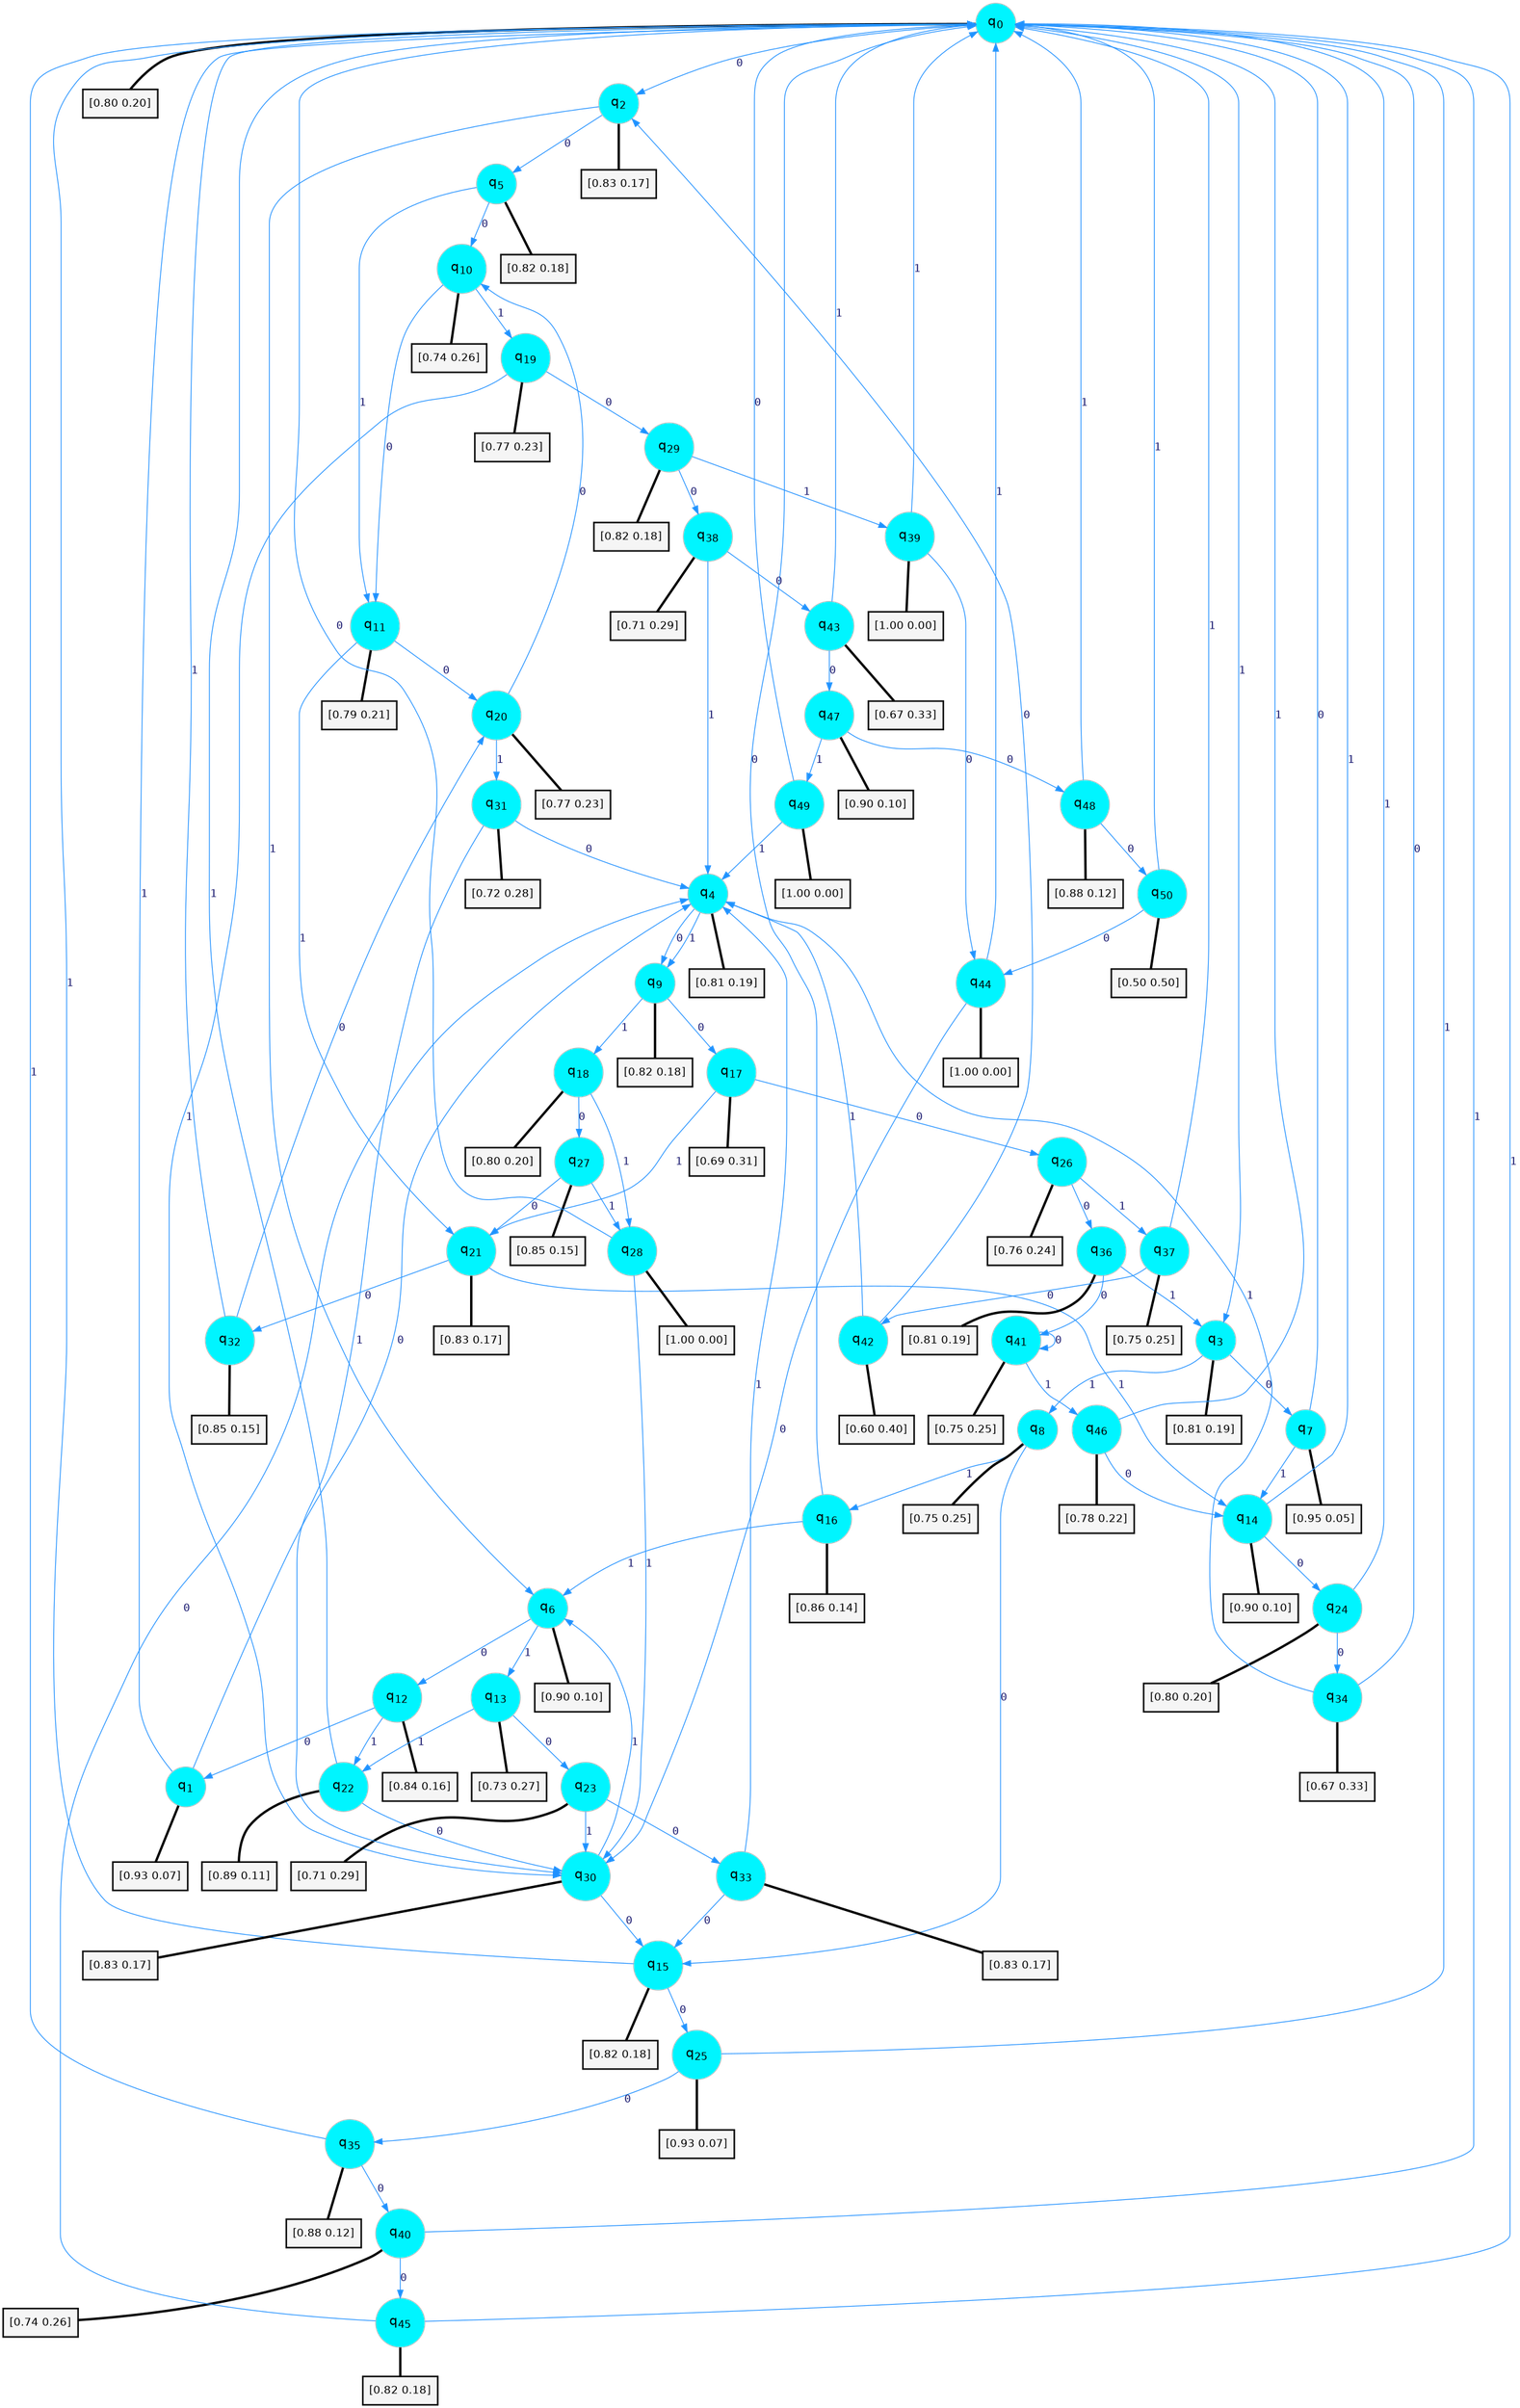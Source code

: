 digraph G {
graph [
bgcolor=transparent, dpi=300, rankdir=TD, size="40,25"];
node [
color=gray, fillcolor=turquoise1, fontcolor=black, fontname=Helvetica, fontsize=16, fontweight=bold, shape=circle, style=filled];
edge [
arrowsize=1, color=dodgerblue1, fontcolor=midnightblue, fontname=courier, fontweight=bold, penwidth=1, style=solid, weight=20];
0[label=<q<SUB>0</SUB>>];
1[label=<q<SUB>1</SUB>>];
2[label=<q<SUB>2</SUB>>];
3[label=<q<SUB>3</SUB>>];
4[label=<q<SUB>4</SUB>>];
5[label=<q<SUB>5</SUB>>];
6[label=<q<SUB>6</SUB>>];
7[label=<q<SUB>7</SUB>>];
8[label=<q<SUB>8</SUB>>];
9[label=<q<SUB>9</SUB>>];
10[label=<q<SUB>10</SUB>>];
11[label=<q<SUB>11</SUB>>];
12[label=<q<SUB>12</SUB>>];
13[label=<q<SUB>13</SUB>>];
14[label=<q<SUB>14</SUB>>];
15[label=<q<SUB>15</SUB>>];
16[label=<q<SUB>16</SUB>>];
17[label=<q<SUB>17</SUB>>];
18[label=<q<SUB>18</SUB>>];
19[label=<q<SUB>19</SUB>>];
20[label=<q<SUB>20</SUB>>];
21[label=<q<SUB>21</SUB>>];
22[label=<q<SUB>22</SUB>>];
23[label=<q<SUB>23</SUB>>];
24[label=<q<SUB>24</SUB>>];
25[label=<q<SUB>25</SUB>>];
26[label=<q<SUB>26</SUB>>];
27[label=<q<SUB>27</SUB>>];
28[label=<q<SUB>28</SUB>>];
29[label=<q<SUB>29</SUB>>];
30[label=<q<SUB>30</SUB>>];
31[label=<q<SUB>31</SUB>>];
32[label=<q<SUB>32</SUB>>];
33[label=<q<SUB>33</SUB>>];
34[label=<q<SUB>34</SUB>>];
35[label=<q<SUB>35</SUB>>];
36[label=<q<SUB>36</SUB>>];
37[label=<q<SUB>37</SUB>>];
38[label=<q<SUB>38</SUB>>];
39[label=<q<SUB>39</SUB>>];
40[label=<q<SUB>40</SUB>>];
41[label=<q<SUB>41</SUB>>];
42[label=<q<SUB>42</SUB>>];
43[label=<q<SUB>43</SUB>>];
44[label=<q<SUB>44</SUB>>];
45[label=<q<SUB>45</SUB>>];
46[label=<q<SUB>46</SUB>>];
47[label=<q<SUB>47</SUB>>];
48[label=<q<SUB>48</SUB>>];
49[label=<q<SUB>49</SUB>>];
50[label=<q<SUB>50</SUB>>];
51[label="[0.80 0.20]", shape=box,fontcolor=black, fontname=Helvetica, fontsize=14, penwidth=2, fillcolor=whitesmoke,color=black];
52[label="[0.93 0.07]", shape=box,fontcolor=black, fontname=Helvetica, fontsize=14, penwidth=2, fillcolor=whitesmoke,color=black];
53[label="[0.83 0.17]", shape=box,fontcolor=black, fontname=Helvetica, fontsize=14, penwidth=2, fillcolor=whitesmoke,color=black];
54[label="[0.81 0.19]", shape=box,fontcolor=black, fontname=Helvetica, fontsize=14, penwidth=2, fillcolor=whitesmoke,color=black];
55[label="[0.81 0.19]", shape=box,fontcolor=black, fontname=Helvetica, fontsize=14, penwidth=2, fillcolor=whitesmoke,color=black];
56[label="[0.82 0.18]", shape=box,fontcolor=black, fontname=Helvetica, fontsize=14, penwidth=2, fillcolor=whitesmoke,color=black];
57[label="[0.90 0.10]", shape=box,fontcolor=black, fontname=Helvetica, fontsize=14, penwidth=2, fillcolor=whitesmoke,color=black];
58[label="[0.95 0.05]", shape=box,fontcolor=black, fontname=Helvetica, fontsize=14, penwidth=2, fillcolor=whitesmoke,color=black];
59[label="[0.75 0.25]", shape=box,fontcolor=black, fontname=Helvetica, fontsize=14, penwidth=2, fillcolor=whitesmoke,color=black];
60[label="[0.82 0.18]", shape=box,fontcolor=black, fontname=Helvetica, fontsize=14, penwidth=2, fillcolor=whitesmoke,color=black];
61[label="[0.74 0.26]", shape=box,fontcolor=black, fontname=Helvetica, fontsize=14, penwidth=2, fillcolor=whitesmoke,color=black];
62[label="[0.79 0.21]", shape=box,fontcolor=black, fontname=Helvetica, fontsize=14, penwidth=2, fillcolor=whitesmoke,color=black];
63[label="[0.84 0.16]", shape=box,fontcolor=black, fontname=Helvetica, fontsize=14, penwidth=2, fillcolor=whitesmoke,color=black];
64[label="[0.73 0.27]", shape=box,fontcolor=black, fontname=Helvetica, fontsize=14, penwidth=2, fillcolor=whitesmoke,color=black];
65[label="[0.90 0.10]", shape=box,fontcolor=black, fontname=Helvetica, fontsize=14, penwidth=2, fillcolor=whitesmoke,color=black];
66[label="[0.82 0.18]", shape=box,fontcolor=black, fontname=Helvetica, fontsize=14, penwidth=2, fillcolor=whitesmoke,color=black];
67[label="[0.86 0.14]", shape=box,fontcolor=black, fontname=Helvetica, fontsize=14, penwidth=2, fillcolor=whitesmoke,color=black];
68[label="[0.69 0.31]", shape=box,fontcolor=black, fontname=Helvetica, fontsize=14, penwidth=2, fillcolor=whitesmoke,color=black];
69[label="[0.80 0.20]", shape=box,fontcolor=black, fontname=Helvetica, fontsize=14, penwidth=2, fillcolor=whitesmoke,color=black];
70[label="[0.77 0.23]", shape=box,fontcolor=black, fontname=Helvetica, fontsize=14, penwidth=2, fillcolor=whitesmoke,color=black];
71[label="[0.77 0.23]", shape=box,fontcolor=black, fontname=Helvetica, fontsize=14, penwidth=2, fillcolor=whitesmoke,color=black];
72[label="[0.83 0.17]", shape=box,fontcolor=black, fontname=Helvetica, fontsize=14, penwidth=2, fillcolor=whitesmoke,color=black];
73[label="[0.89 0.11]", shape=box,fontcolor=black, fontname=Helvetica, fontsize=14, penwidth=2, fillcolor=whitesmoke,color=black];
74[label="[0.71 0.29]", shape=box,fontcolor=black, fontname=Helvetica, fontsize=14, penwidth=2, fillcolor=whitesmoke,color=black];
75[label="[0.80 0.20]", shape=box,fontcolor=black, fontname=Helvetica, fontsize=14, penwidth=2, fillcolor=whitesmoke,color=black];
76[label="[0.93 0.07]", shape=box,fontcolor=black, fontname=Helvetica, fontsize=14, penwidth=2, fillcolor=whitesmoke,color=black];
77[label="[0.76 0.24]", shape=box,fontcolor=black, fontname=Helvetica, fontsize=14, penwidth=2, fillcolor=whitesmoke,color=black];
78[label="[0.85 0.15]", shape=box,fontcolor=black, fontname=Helvetica, fontsize=14, penwidth=2, fillcolor=whitesmoke,color=black];
79[label="[1.00 0.00]", shape=box,fontcolor=black, fontname=Helvetica, fontsize=14, penwidth=2, fillcolor=whitesmoke,color=black];
80[label="[0.82 0.18]", shape=box,fontcolor=black, fontname=Helvetica, fontsize=14, penwidth=2, fillcolor=whitesmoke,color=black];
81[label="[0.83 0.17]", shape=box,fontcolor=black, fontname=Helvetica, fontsize=14, penwidth=2, fillcolor=whitesmoke,color=black];
82[label="[0.72 0.28]", shape=box,fontcolor=black, fontname=Helvetica, fontsize=14, penwidth=2, fillcolor=whitesmoke,color=black];
83[label="[0.85 0.15]", shape=box,fontcolor=black, fontname=Helvetica, fontsize=14, penwidth=2, fillcolor=whitesmoke,color=black];
84[label="[0.83 0.17]", shape=box,fontcolor=black, fontname=Helvetica, fontsize=14, penwidth=2, fillcolor=whitesmoke,color=black];
85[label="[0.67 0.33]", shape=box,fontcolor=black, fontname=Helvetica, fontsize=14, penwidth=2, fillcolor=whitesmoke,color=black];
86[label="[0.88 0.12]", shape=box,fontcolor=black, fontname=Helvetica, fontsize=14, penwidth=2, fillcolor=whitesmoke,color=black];
87[label="[0.81 0.19]", shape=box,fontcolor=black, fontname=Helvetica, fontsize=14, penwidth=2, fillcolor=whitesmoke,color=black];
88[label="[0.75 0.25]", shape=box,fontcolor=black, fontname=Helvetica, fontsize=14, penwidth=2, fillcolor=whitesmoke,color=black];
89[label="[0.71 0.29]", shape=box,fontcolor=black, fontname=Helvetica, fontsize=14, penwidth=2, fillcolor=whitesmoke,color=black];
90[label="[1.00 0.00]", shape=box,fontcolor=black, fontname=Helvetica, fontsize=14, penwidth=2, fillcolor=whitesmoke,color=black];
91[label="[0.74 0.26]", shape=box,fontcolor=black, fontname=Helvetica, fontsize=14, penwidth=2, fillcolor=whitesmoke,color=black];
92[label="[0.75 0.25]", shape=box,fontcolor=black, fontname=Helvetica, fontsize=14, penwidth=2, fillcolor=whitesmoke,color=black];
93[label="[0.60 0.40]", shape=box,fontcolor=black, fontname=Helvetica, fontsize=14, penwidth=2, fillcolor=whitesmoke,color=black];
94[label="[0.67 0.33]", shape=box,fontcolor=black, fontname=Helvetica, fontsize=14, penwidth=2, fillcolor=whitesmoke,color=black];
95[label="[1.00 0.00]", shape=box,fontcolor=black, fontname=Helvetica, fontsize=14, penwidth=2, fillcolor=whitesmoke,color=black];
96[label="[0.82 0.18]", shape=box,fontcolor=black, fontname=Helvetica, fontsize=14, penwidth=2, fillcolor=whitesmoke,color=black];
97[label="[0.78 0.22]", shape=box,fontcolor=black, fontname=Helvetica, fontsize=14, penwidth=2, fillcolor=whitesmoke,color=black];
98[label="[0.90 0.10]", shape=box,fontcolor=black, fontname=Helvetica, fontsize=14, penwidth=2, fillcolor=whitesmoke,color=black];
99[label="[0.88 0.12]", shape=box,fontcolor=black, fontname=Helvetica, fontsize=14, penwidth=2, fillcolor=whitesmoke,color=black];
100[label="[1.00 0.00]", shape=box,fontcolor=black, fontname=Helvetica, fontsize=14, penwidth=2, fillcolor=whitesmoke,color=black];
101[label="[0.50 0.50]", shape=box,fontcolor=black, fontname=Helvetica, fontsize=14, penwidth=2, fillcolor=whitesmoke,color=black];
0->2 [label=0];
0->3 [label=1];
0->51 [arrowhead=none, penwidth=3,color=black];
1->4 [label=0];
1->0 [label=1];
1->52 [arrowhead=none, penwidth=3,color=black];
2->5 [label=0];
2->6 [label=1];
2->53 [arrowhead=none, penwidth=3,color=black];
3->7 [label=0];
3->8 [label=1];
3->54 [arrowhead=none, penwidth=3,color=black];
4->9 [label=0];
4->9 [label=1];
4->55 [arrowhead=none, penwidth=3,color=black];
5->10 [label=0];
5->11 [label=1];
5->56 [arrowhead=none, penwidth=3,color=black];
6->12 [label=0];
6->13 [label=1];
6->57 [arrowhead=none, penwidth=3,color=black];
7->0 [label=0];
7->14 [label=1];
7->58 [arrowhead=none, penwidth=3,color=black];
8->15 [label=0];
8->16 [label=1];
8->59 [arrowhead=none, penwidth=3,color=black];
9->17 [label=0];
9->18 [label=1];
9->60 [arrowhead=none, penwidth=3,color=black];
10->11 [label=0];
10->19 [label=1];
10->61 [arrowhead=none, penwidth=3,color=black];
11->20 [label=0];
11->21 [label=1];
11->62 [arrowhead=none, penwidth=3,color=black];
12->1 [label=0];
12->22 [label=1];
12->63 [arrowhead=none, penwidth=3,color=black];
13->23 [label=0];
13->22 [label=1];
13->64 [arrowhead=none, penwidth=3,color=black];
14->24 [label=0];
14->0 [label=1];
14->65 [arrowhead=none, penwidth=3,color=black];
15->25 [label=0];
15->0 [label=1];
15->66 [arrowhead=none, penwidth=3,color=black];
16->0 [label=0];
16->6 [label=1];
16->67 [arrowhead=none, penwidth=3,color=black];
17->26 [label=0];
17->21 [label=1];
17->68 [arrowhead=none, penwidth=3,color=black];
18->27 [label=0];
18->28 [label=1];
18->69 [arrowhead=none, penwidth=3,color=black];
19->29 [label=0];
19->30 [label=1];
19->70 [arrowhead=none, penwidth=3,color=black];
20->10 [label=0];
20->31 [label=1];
20->71 [arrowhead=none, penwidth=3,color=black];
21->32 [label=0];
21->14 [label=1];
21->72 [arrowhead=none, penwidth=3,color=black];
22->30 [label=0];
22->0 [label=1];
22->73 [arrowhead=none, penwidth=3,color=black];
23->33 [label=0];
23->30 [label=1];
23->74 [arrowhead=none, penwidth=3,color=black];
24->34 [label=0];
24->0 [label=1];
24->75 [arrowhead=none, penwidth=3,color=black];
25->35 [label=0];
25->0 [label=1];
25->76 [arrowhead=none, penwidth=3,color=black];
26->36 [label=0];
26->37 [label=1];
26->77 [arrowhead=none, penwidth=3,color=black];
27->21 [label=0];
27->28 [label=1];
27->78 [arrowhead=none, penwidth=3,color=black];
28->0 [label=0];
28->30 [label=1];
28->79 [arrowhead=none, penwidth=3,color=black];
29->38 [label=0];
29->39 [label=1];
29->80 [arrowhead=none, penwidth=3,color=black];
30->15 [label=0];
30->6 [label=1];
30->81 [arrowhead=none, penwidth=3,color=black];
31->4 [label=0];
31->30 [label=1];
31->82 [arrowhead=none, penwidth=3,color=black];
32->20 [label=0];
32->0 [label=1];
32->83 [arrowhead=none, penwidth=3,color=black];
33->15 [label=0];
33->4 [label=1];
33->84 [arrowhead=none, penwidth=3,color=black];
34->0 [label=0];
34->4 [label=1];
34->85 [arrowhead=none, penwidth=3,color=black];
35->40 [label=0];
35->0 [label=1];
35->86 [arrowhead=none, penwidth=3,color=black];
36->41 [label=0];
36->3 [label=1];
36->87 [arrowhead=none, penwidth=3,color=black];
37->42 [label=0];
37->0 [label=1];
37->88 [arrowhead=none, penwidth=3,color=black];
38->43 [label=0];
38->4 [label=1];
38->89 [arrowhead=none, penwidth=3,color=black];
39->44 [label=0];
39->0 [label=1];
39->90 [arrowhead=none, penwidth=3,color=black];
40->45 [label=0];
40->0 [label=1];
40->91 [arrowhead=none, penwidth=3,color=black];
41->41 [label=0];
41->46 [label=1];
41->92 [arrowhead=none, penwidth=3,color=black];
42->2 [label=0];
42->4 [label=1];
42->93 [arrowhead=none, penwidth=3,color=black];
43->47 [label=0];
43->0 [label=1];
43->94 [arrowhead=none, penwidth=3,color=black];
44->30 [label=0];
44->0 [label=1];
44->95 [arrowhead=none, penwidth=3,color=black];
45->4 [label=0];
45->0 [label=1];
45->96 [arrowhead=none, penwidth=3,color=black];
46->14 [label=0];
46->0 [label=1];
46->97 [arrowhead=none, penwidth=3,color=black];
47->48 [label=0];
47->49 [label=1];
47->98 [arrowhead=none, penwidth=3,color=black];
48->50 [label=0];
48->0 [label=1];
48->99 [arrowhead=none, penwidth=3,color=black];
49->0 [label=0];
49->4 [label=1];
49->100 [arrowhead=none, penwidth=3,color=black];
50->44 [label=0];
50->0 [label=1];
50->101 [arrowhead=none, penwidth=3,color=black];
}

